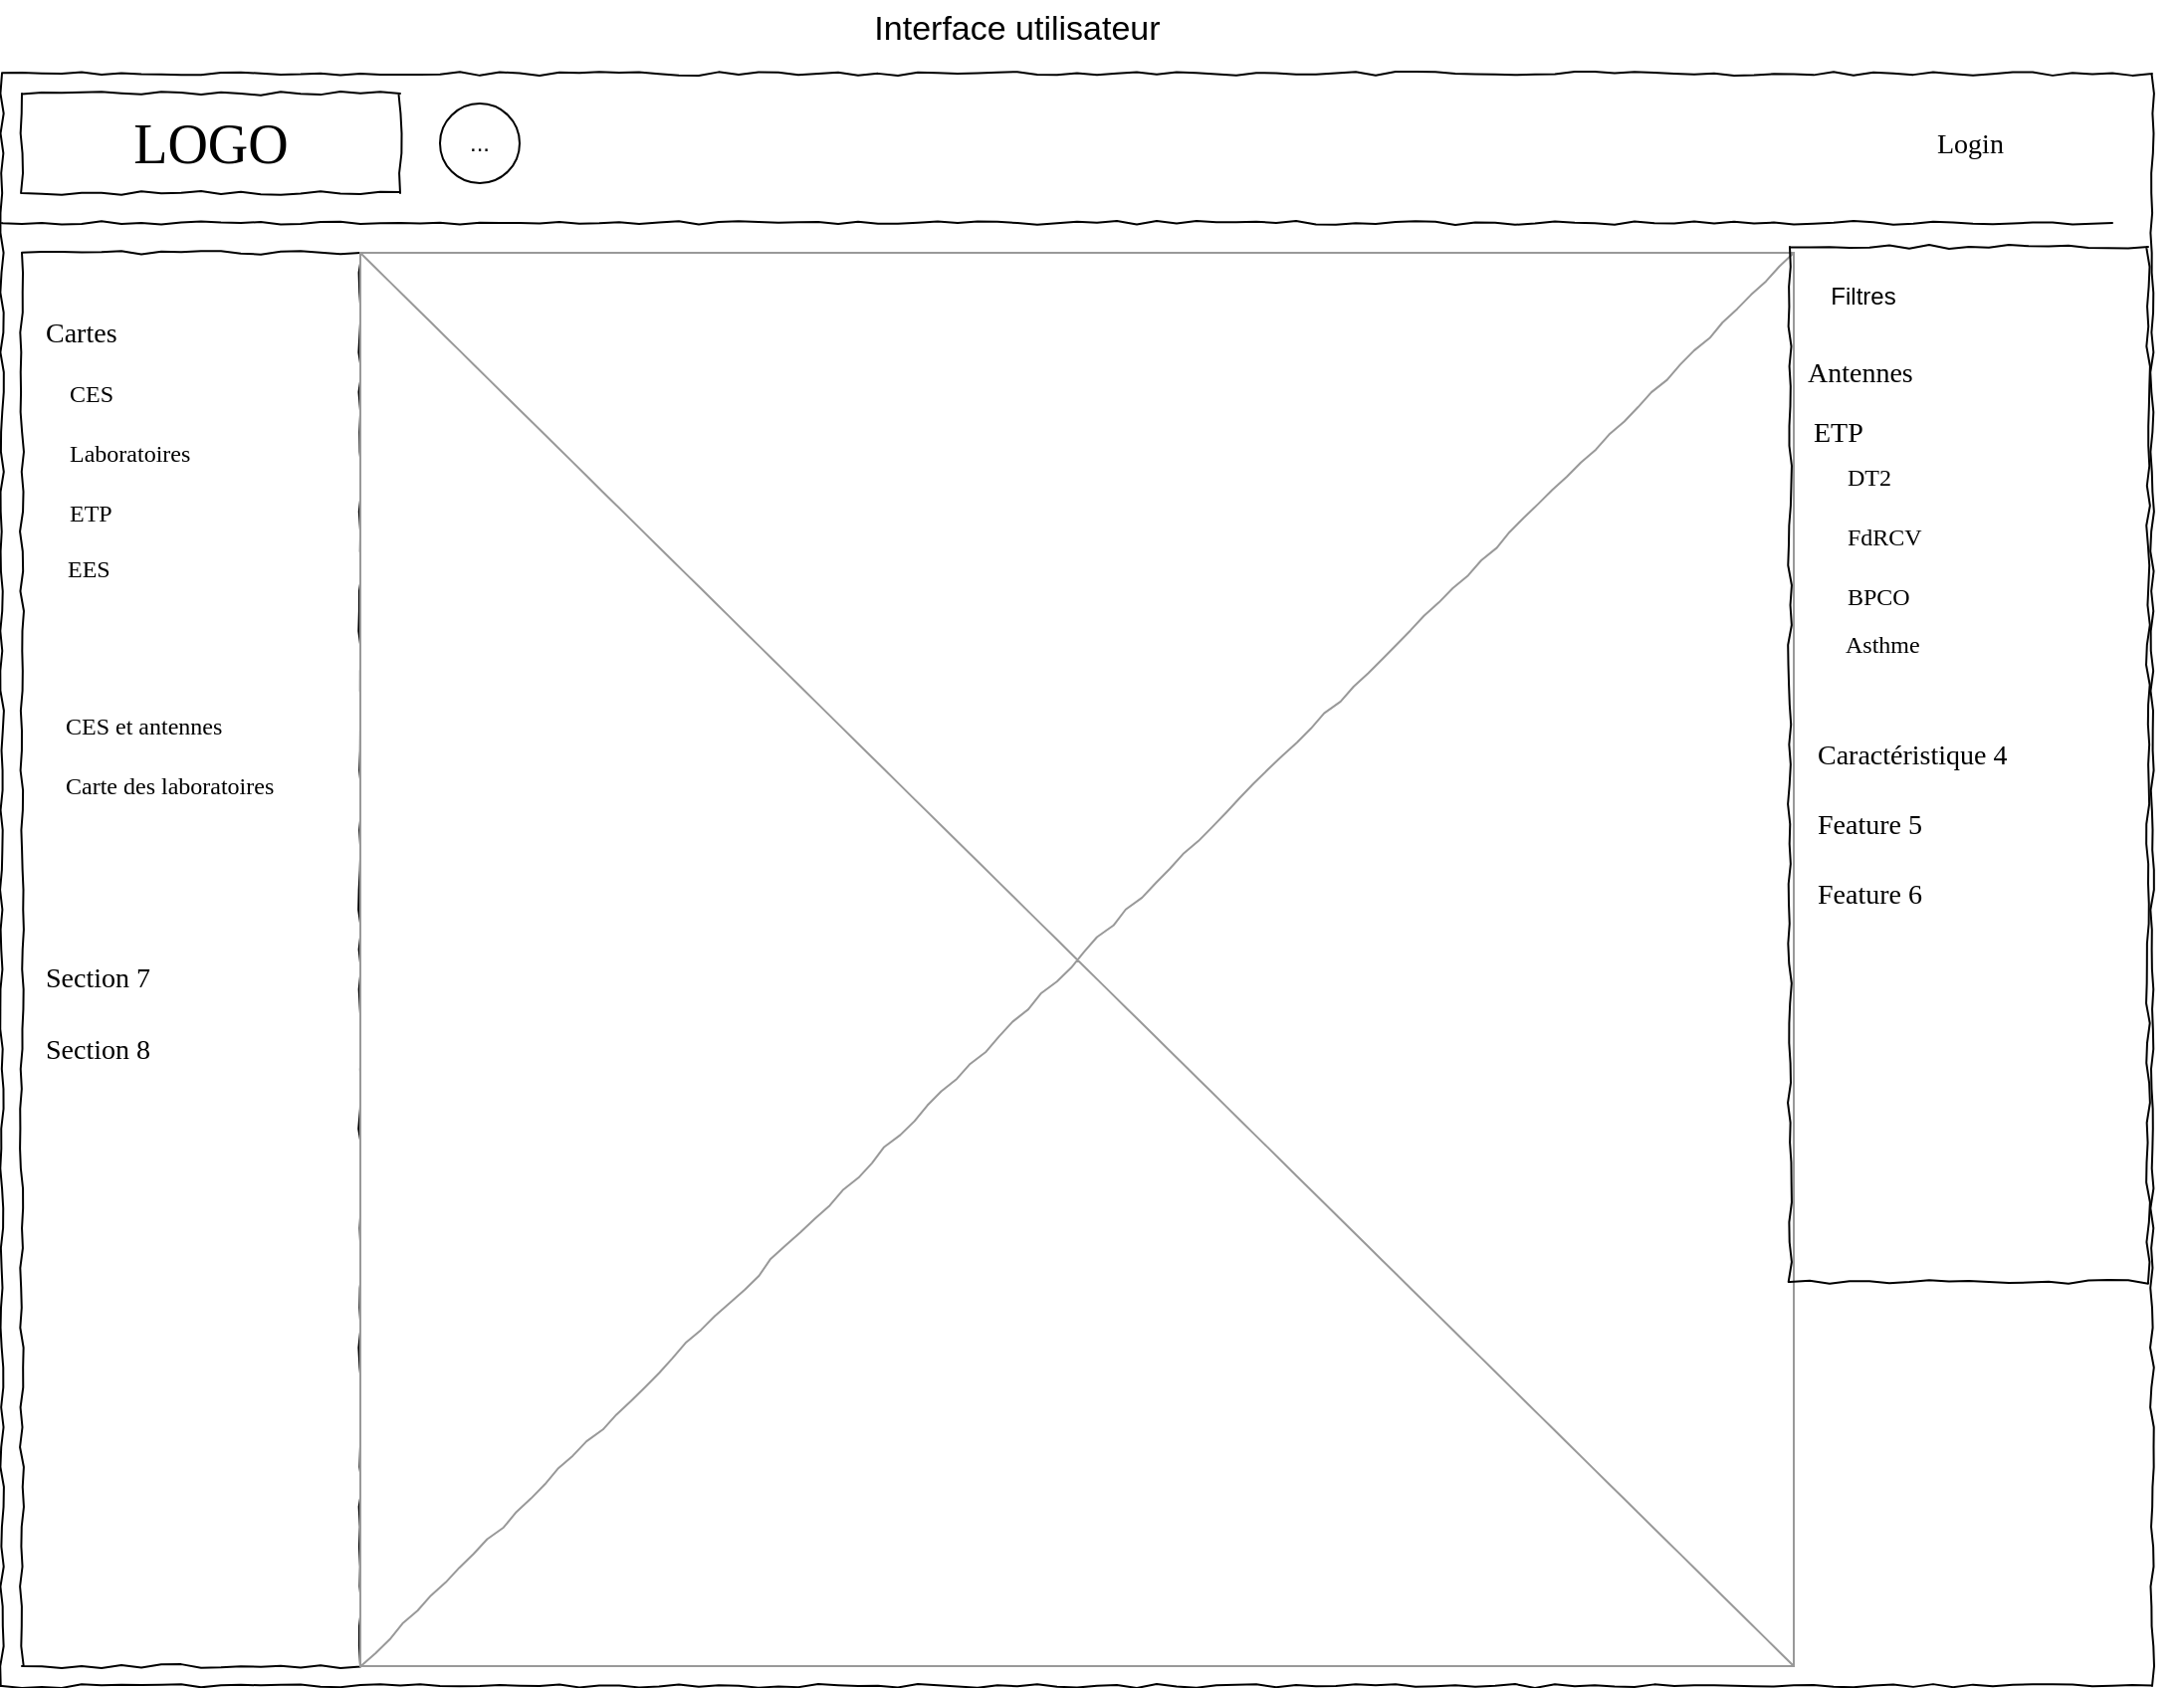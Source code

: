 <mxfile version="18.0.7" type="github">
  <diagram name="Page-1" id="03018318-947c-dd8e-b7a3-06fadd420f32">
    <mxGraphModel dx="1182" dy="1614" grid="1" gridSize="10" guides="1" tooltips="1" connect="1" arrows="1" fold="1" page="1" pageScale="1" pageWidth="1100" pageHeight="850" background="#ffffff" math="0" shadow="0">
      <root>
        <mxCell id="0" />
        <mxCell id="1" parent="0" />
        <mxCell id="677b7b8949515195-1" value="" style="whiteSpace=wrap;html=1;rounded=0;shadow=0;labelBackgroundColor=none;strokeColor=#000000;strokeWidth=1;fillColor=none;fontFamily=Verdana;fontSize=12;fontColor=#000000;align=center;comic=1;" parent="1" vertex="1">
          <mxGeometry x="20" y="20" width="1080" height="810" as="geometry" />
        </mxCell>
        <mxCell id="677b7b8949515195-2" value="LOGO" style="whiteSpace=wrap;html=1;rounded=0;shadow=0;labelBackgroundColor=none;strokeWidth=1;fontFamily=Verdana;fontSize=28;align=center;comic=1;" parent="1" vertex="1">
          <mxGeometry x="30" y="30" width="190" height="50" as="geometry" />
        </mxCell>
        <mxCell id="677b7b8949515195-7" value="Login" style="text;html=1;points=[];align=left;verticalAlign=top;spacingTop=-4;fontSize=14;fontFamily=Verdana" parent="1" vertex="1">
          <mxGeometry x="990" y="45" width="60" height="20" as="geometry" />
        </mxCell>
        <mxCell id="677b7b8949515195-8" value="" style="whiteSpace=wrap;html=1;rounded=0;shadow=0;labelBackgroundColor=none;strokeWidth=1;fillColor=none;fontFamily=Verdana;fontSize=12;align=center;comic=1;" parent="1" vertex="1">
          <mxGeometry x="30" y="110" width="170" height="710" as="geometry" />
        </mxCell>
        <mxCell id="677b7b8949515195-9" value="" style="line;strokeWidth=1;html=1;rounded=0;shadow=0;labelBackgroundColor=none;fillColor=none;fontFamily=Verdana;fontSize=14;fontColor=#000000;align=center;comic=1;" parent="1" vertex="1">
          <mxGeometry x="20" y="40" width="1060" height="110" as="geometry" />
        </mxCell>
        <mxCell id="677b7b8949515195-16" value="" style="verticalLabelPosition=bottom;shadow=0;dashed=0;align=center;html=1;verticalAlign=top;strokeWidth=1;shape=mxgraph.mockup.graphics.simpleIcon;strokeColor=#999999;rounded=0;labelBackgroundColor=none;fontFamily=Verdana;fontSize=14;fontColor=#000000;comic=1;" parent="1" vertex="1">
          <mxGeometry x="200" y="110" width="720" height="710" as="geometry" />
        </mxCell>
        <mxCell id="677b7b8949515195-25" value="" style="whiteSpace=wrap;html=1;rounded=0;shadow=0;labelBackgroundColor=none;strokeWidth=1;fillColor=none;fontFamily=Verdana;fontSize=12;align=center;comic=1;" parent="1" vertex="1">
          <mxGeometry x="918" y="107" width="180" height="520" as="geometry" />
        </mxCell>
        <mxCell id="677b7b8949515195-27" value="Cartes" style="text;html=1;points=[];align=left;verticalAlign=top;spacingTop=-4;fontSize=14;fontFamily=Verdana" parent="1" vertex="1">
          <mxGeometry x="40" y="140" width="170" height="20" as="geometry" />
        </mxCell>
        <mxCell id="677b7b8949515195-28" value="&lt;font style=&quot;font-size: 12px;&quot;&gt;CES&lt;/font&gt;" style="text;html=1;points=[];align=left;verticalAlign=top;spacingTop=-4;fontSize=14;fontFamily=Verdana" parent="1" vertex="1">
          <mxGeometry x="52" y="170" width="150" height="20" as="geometry" />
        </mxCell>
        <mxCell id="677b7b8949515195-29" value="&lt;font style=&quot;font-size: 12px;&quot;&gt;Laboratoires&lt;/font&gt;" style="text;html=1;points=[];align=left;verticalAlign=top;spacingTop=-4;fontSize=14;fontFamily=Verdana" parent="1" vertex="1">
          <mxGeometry x="52" y="200" width="170" height="20" as="geometry" />
        </mxCell>
        <mxCell id="677b7b8949515195-31" value="Section 7" style="text;html=1;points=[];align=left;verticalAlign=top;spacingTop=-4;fontSize=14;fontFamily=Verdana" parent="1" vertex="1">
          <mxGeometry x="40" y="464" width="170" height="20" as="geometry" />
        </mxCell>
        <mxCell id="677b7b8949515195-32" value="Section 8" style="text;html=1;points=[];align=left;verticalAlign=top;spacingTop=-4;fontSize=14;fontFamily=Verdana" parent="1" vertex="1">
          <mxGeometry x="40" y="500" width="170" height="20" as="geometry" />
        </mxCell>
        <mxCell id="677b7b8949515195-45" value="Antennes" style="text;html=1;points=[];align=left;verticalAlign=top;spacingTop=-4;fontSize=14;fontFamily=Verdana" parent="1" vertex="1">
          <mxGeometry x="925" y="160" width="170" height="20" as="geometry" />
        </mxCell>
        <mxCell id="677b7b8949515195-46" value="&lt;font style=&quot;vertical-align: inherit;&quot;&gt;&lt;font style=&quot;vertical-align: inherit;&quot;&gt;ETP&lt;/font&gt;&lt;/font&gt;" style="text;html=1;points=[];align=left;verticalAlign=top;spacingTop=-4;fontSize=14;fontFamily=Verdana" parent="1" vertex="1">
          <mxGeometry x="928" y="190" width="170" height="20" as="geometry" />
        </mxCell>
        <mxCell id="677b7b8949515195-47" value="&lt;font style=&quot;vertical-align: inherit;&quot;&gt;&lt;font style=&quot;vertical-align: inherit;&quot;&gt;Caractéristique 4&lt;/font&gt;&lt;/font&gt;" style="text;html=1;points=[];align=left;verticalAlign=top;spacingTop=-4;fontSize=14;fontFamily=Verdana" parent="1" vertex="1">
          <mxGeometry x="930" y="352" width="170" height="20" as="geometry" />
        </mxCell>
        <mxCell id="677b7b8949515195-48" value="Feature 5" style="text;html=1;points=[];align=left;verticalAlign=top;spacingTop=-4;fontSize=14;fontFamily=Verdana" parent="1" vertex="1">
          <mxGeometry x="930" y="387" width="170" height="20" as="geometry" />
        </mxCell>
        <mxCell id="677b7b8949515195-49" value="Feature 6" style="text;html=1;points=[];align=left;verticalAlign=top;spacingTop=-4;fontSize=14;fontFamily=Verdana" parent="1" vertex="1">
          <mxGeometry x="930" y="422" width="170" height="20" as="geometry" />
        </mxCell>
        <mxCell id="yUgD9GO_u1555wCVrxNX-2" value="Filtres" style="text;html=1;strokeColor=none;fillColor=none;align=center;verticalAlign=middle;whiteSpace=wrap;rounded=0;" parent="1" vertex="1">
          <mxGeometry x="925" y="117" width="60" height="30" as="geometry" />
        </mxCell>
        <mxCell id="yUgD9GO_u1555wCVrxNX-3" value="&lt;font style=&quot;vertical-align: inherit;&quot;&gt;&lt;font style=&quot;vertical-align: inherit; font-size: 17px;&quot;&gt;Interface utilisateur&lt;/font&gt;&lt;/font&gt;" style="text;html=1;strokeColor=none;fillColor=none;align=center;verticalAlign=middle;whiteSpace=wrap;rounded=0;" parent="1" vertex="1">
          <mxGeometry x="450" y="-17" width="160" height="30" as="geometry" />
        </mxCell>
        <mxCell id="yUgD9GO_u1555wCVrxNX-4" value="&lt;font style=&quot;vertical-align: inherit;&quot;&gt;&lt;font style=&quot;vertical-align: inherit;&quot;&gt;...&lt;/font&gt;&lt;/font&gt;" style="ellipse;whiteSpace=wrap;html=1;aspect=fixed;rotation=0;" parent="1" vertex="1">
          <mxGeometry x="240" y="35" width="40" height="40" as="geometry" />
        </mxCell>
        <mxCell id="Q1m3-sjLLcrOtAp2Ud0V-1" value="&lt;font style=&quot;font-size: 12px;&quot;&gt;ETP&lt;/font&gt;" style="text;html=1;points=[];align=left;verticalAlign=top;spacingTop=-4;fontSize=14;fontFamily=Verdana" vertex="1" parent="1">
          <mxGeometry x="52" y="230" width="150" height="20" as="geometry" />
        </mxCell>
        <mxCell id="Q1m3-sjLLcrOtAp2Ud0V-2" value="&lt;font style=&quot;font-size: 12px;&quot;&gt;&lt;font style=&quot;vertical-align: inherit;&quot;&gt;&lt;font style=&quot;vertical-align: inherit;&quot;&gt;EES&lt;/font&gt;&lt;/font&gt;&lt;/font&gt;" style="text;html=1;points=[];align=left;verticalAlign=top;spacingTop=-4;fontSize=14;fontFamily=Verdana" vertex="1" parent="1">
          <mxGeometry x="51" y="258" width="150" height="20" as="geometry" />
        </mxCell>
        <mxCell id="Q1m3-sjLLcrOtAp2Ud0V-3" value="&lt;font style=&quot;font-size: 12px;&quot;&gt;Carte des laboratoires&lt;/font&gt;" style="text;html=1;points=[];align=left;verticalAlign=top;spacingTop=-4;fontSize=14;fontFamily=Verdana" vertex="1" parent="1">
          <mxGeometry x="50" y="367" width="170" height="20" as="geometry" />
        </mxCell>
        <mxCell id="Q1m3-sjLLcrOtAp2Ud0V-4" value="&lt;font style=&quot;font-size: 12px;&quot;&gt;CES et antennes&lt;/font&gt;" style="text;html=1;points=[];align=left;verticalAlign=top;spacingTop=-4;fontSize=14;fontFamily=Verdana" vertex="1" parent="1">
          <mxGeometry x="50" y="337" width="150" height="20" as="geometry" />
        </mxCell>
        <mxCell id="Q1m3-sjLLcrOtAp2Ud0V-6" value="&lt;font style=&quot;font-size: 12px;&quot;&gt;&lt;font style=&quot;vertical-align: inherit;&quot;&gt;&lt;font style=&quot;vertical-align: inherit;&quot;&gt;DT2&lt;/font&gt;&lt;/font&gt;&lt;/font&gt;" style="text;html=1;points=[];align=left;verticalAlign=top;spacingTop=-4;fontSize=14;fontFamily=Verdana" vertex="1" parent="1">
          <mxGeometry x="945" y="212" width="150" height="20" as="geometry" />
        </mxCell>
        <mxCell id="Q1m3-sjLLcrOtAp2Ud0V-7" value="&lt;font style=&quot;font-size: 12px;&quot;&gt;&lt;font style=&quot;vertical-align: inherit;&quot;&gt;&lt;font style=&quot;vertical-align: inherit;&quot;&gt;FdRCV&lt;/font&gt;&lt;/font&gt;&lt;/font&gt;" style="text;html=1;points=[];align=left;verticalAlign=top;spacingTop=-4;fontSize=14;fontFamily=Verdana" vertex="1" parent="1">
          <mxGeometry x="945" y="242" width="170" height="20" as="geometry" />
        </mxCell>
        <mxCell id="Q1m3-sjLLcrOtAp2Ud0V-8" value="&lt;font style=&quot;font-size: 12px;&quot;&gt;&lt;font style=&quot;vertical-align: inherit;&quot;&gt;&lt;font style=&quot;vertical-align: inherit;&quot;&gt;BPCO&lt;/font&gt;&lt;/font&gt;&lt;/font&gt;" style="text;html=1;points=[];align=left;verticalAlign=top;spacingTop=-4;fontSize=14;fontFamily=Verdana" vertex="1" parent="1">
          <mxGeometry x="945" y="272" width="150" height="20" as="geometry" />
        </mxCell>
        <mxCell id="Q1m3-sjLLcrOtAp2Ud0V-9" value="&lt;font style=&quot;font-size: 12px;&quot;&gt;&lt;font style=&quot;vertical-align: inherit;&quot;&gt;&lt;font style=&quot;vertical-align: inherit;&quot;&gt;&lt;font style=&quot;vertical-align: inherit;&quot;&gt;&lt;font style=&quot;vertical-align: inherit;&quot;&gt;Asthme&lt;/font&gt;&lt;/font&gt;&lt;/font&gt;&lt;/font&gt;&lt;/font&gt;" style="text;html=1;points=[];align=left;verticalAlign=top;spacingTop=-4;fontSize=14;fontFamily=Verdana" vertex="1" parent="1">
          <mxGeometry x="944" y="296" width="150" height="20" as="geometry" />
        </mxCell>
      </root>
    </mxGraphModel>
  </diagram>
</mxfile>
